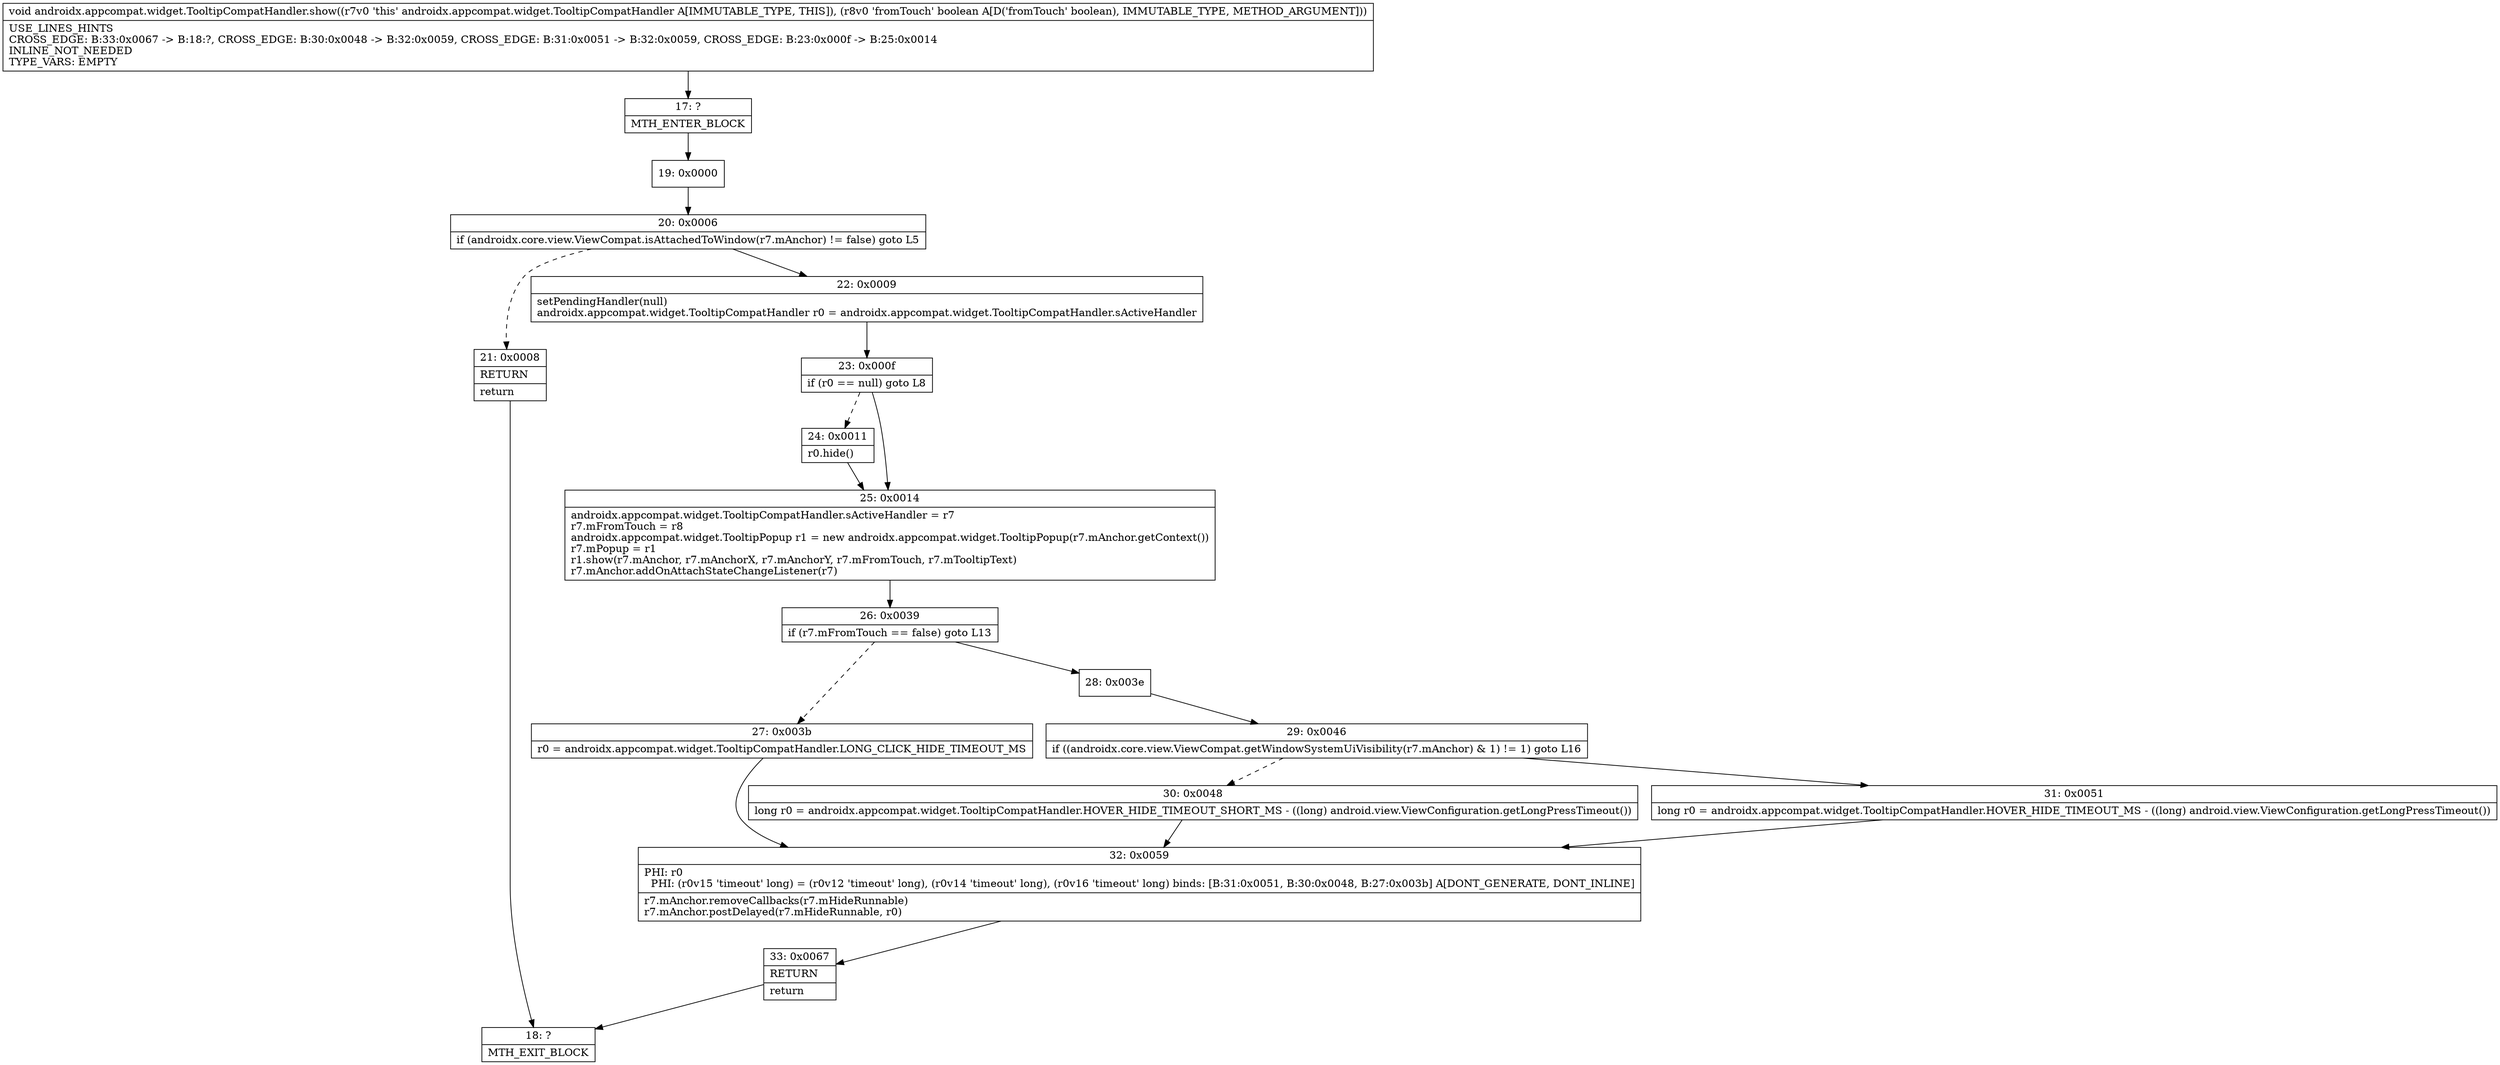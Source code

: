 digraph "CFG forandroidx.appcompat.widget.TooltipCompatHandler.show(Z)V" {
Node_17 [shape=record,label="{17\:\ ?|MTH_ENTER_BLOCK\l}"];
Node_19 [shape=record,label="{19\:\ 0x0000}"];
Node_20 [shape=record,label="{20\:\ 0x0006|if (androidx.core.view.ViewCompat.isAttachedToWindow(r7.mAnchor) != false) goto L5\l}"];
Node_21 [shape=record,label="{21\:\ 0x0008|RETURN\l|return\l}"];
Node_18 [shape=record,label="{18\:\ ?|MTH_EXIT_BLOCK\l}"];
Node_22 [shape=record,label="{22\:\ 0x0009|setPendingHandler(null)\landroidx.appcompat.widget.TooltipCompatHandler r0 = androidx.appcompat.widget.TooltipCompatHandler.sActiveHandler\l}"];
Node_23 [shape=record,label="{23\:\ 0x000f|if (r0 == null) goto L8\l}"];
Node_24 [shape=record,label="{24\:\ 0x0011|r0.hide()\l}"];
Node_25 [shape=record,label="{25\:\ 0x0014|androidx.appcompat.widget.TooltipCompatHandler.sActiveHandler = r7\lr7.mFromTouch = r8\landroidx.appcompat.widget.TooltipPopup r1 = new androidx.appcompat.widget.TooltipPopup(r7.mAnchor.getContext())\lr7.mPopup = r1\lr1.show(r7.mAnchor, r7.mAnchorX, r7.mAnchorY, r7.mFromTouch, r7.mTooltipText)\lr7.mAnchor.addOnAttachStateChangeListener(r7)\l}"];
Node_26 [shape=record,label="{26\:\ 0x0039|if (r7.mFromTouch == false) goto L13\l}"];
Node_27 [shape=record,label="{27\:\ 0x003b|r0 = androidx.appcompat.widget.TooltipCompatHandler.LONG_CLICK_HIDE_TIMEOUT_MS\l}"];
Node_32 [shape=record,label="{32\:\ 0x0059|PHI: r0 \l  PHI: (r0v15 'timeout' long) = (r0v12 'timeout' long), (r0v14 'timeout' long), (r0v16 'timeout' long) binds: [B:31:0x0051, B:30:0x0048, B:27:0x003b] A[DONT_GENERATE, DONT_INLINE]\l|r7.mAnchor.removeCallbacks(r7.mHideRunnable)\lr7.mAnchor.postDelayed(r7.mHideRunnable, r0)\l}"];
Node_33 [shape=record,label="{33\:\ 0x0067|RETURN\l|return\l}"];
Node_28 [shape=record,label="{28\:\ 0x003e}"];
Node_29 [shape=record,label="{29\:\ 0x0046|if ((androidx.core.view.ViewCompat.getWindowSystemUiVisibility(r7.mAnchor) & 1) != 1) goto L16\l}"];
Node_30 [shape=record,label="{30\:\ 0x0048|long r0 = androidx.appcompat.widget.TooltipCompatHandler.HOVER_HIDE_TIMEOUT_SHORT_MS \- ((long) android.view.ViewConfiguration.getLongPressTimeout())\l}"];
Node_31 [shape=record,label="{31\:\ 0x0051|long r0 = androidx.appcompat.widget.TooltipCompatHandler.HOVER_HIDE_TIMEOUT_MS \- ((long) android.view.ViewConfiguration.getLongPressTimeout())\l}"];
MethodNode[shape=record,label="{void androidx.appcompat.widget.TooltipCompatHandler.show((r7v0 'this' androidx.appcompat.widget.TooltipCompatHandler A[IMMUTABLE_TYPE, THIS]), (r8v0 'fromTouch' boolean A[D('fromTouch' boolean), IMMUTABLE_TYPE, METHOD_ARGUMENT]))  | USE_LINES_HINTS\lCROSS_EDGE: B:33:0x0067 \-\> B:18:?, CROSS_EDGE: B:30:0x0048 \-\> B:32:0x0059, CROSS_EDGE: B:31:0x0051 \-\> B:32:0x0059, CROSS_EDGE: B:23:0x000f \-\> B:25:0x0014\lINLINE_NOT_NEEDED\lTYPE_VARS: EMPTY\l}"];
MethodNode -> Node_17;Node_17 -> Node_19;
Node_19 -> Node_20;
Node_20 -> Node_21[style=dashed];
Node_20 -> Node_22;
Node_21 -> Node_18;
Node_22 -> Node_23;
Node_23 -> Node_24[style=dashed];
Node_23 -> Node_25;
Node_24 -> Node_25;
Node_25 -> Node_26;
Node_26 -> Node_27[style=dashed];
Node_26 -> Node_28;
Node_27 -> Node_32;
Node_32 -> Node_33;
Node_33 -> Node_18;
Node_28 -> Node_29;
Node_29 -> Node_30[style=dashed];
Node_29 -> Node_31;
Node_30 -> Node_32;
Node_31 -> Node_32;
}

